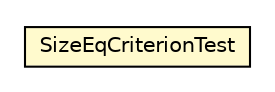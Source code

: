 #!/usr/local/bin/dot
#
# Class diagram 
# Generated by UMLGraph version R5_6_6-8-g8d7759 (http://www.umlgraph.org/)
#

digraph G {
	edge [fontname="Helvetica",fontsize=10,labelfontname="Helvetica",labelfontsize=10];
	node [fontname="Helvetica",fontsize=10,shape=plaintext];
	nodesep=0.25;
	ranksep=0.5;
	// org.dayatang.domain.internal.SizeEqCriterionTest
	c4137 [label=<<table title="org.dayatang.domain.internal.SizeEqCriterionTest" border="0" cellborder="1" cellspacing="0" cellpadding="2" port="p" bgcolor="lemonChiffon" href="./SizeEqCriterionTest.html">
		<tr><td><table border="0" cellspacing="0" cellpadding="1">
<tr><td align="center" balign="center"> SizeEqCriterionTest </td></tr>
		</table></td></tr>
		</table>>, URL="./SizeEqCriterionTest.html", fontname="Helvetica", fontcolor="black", fontsize=10.0];
}

